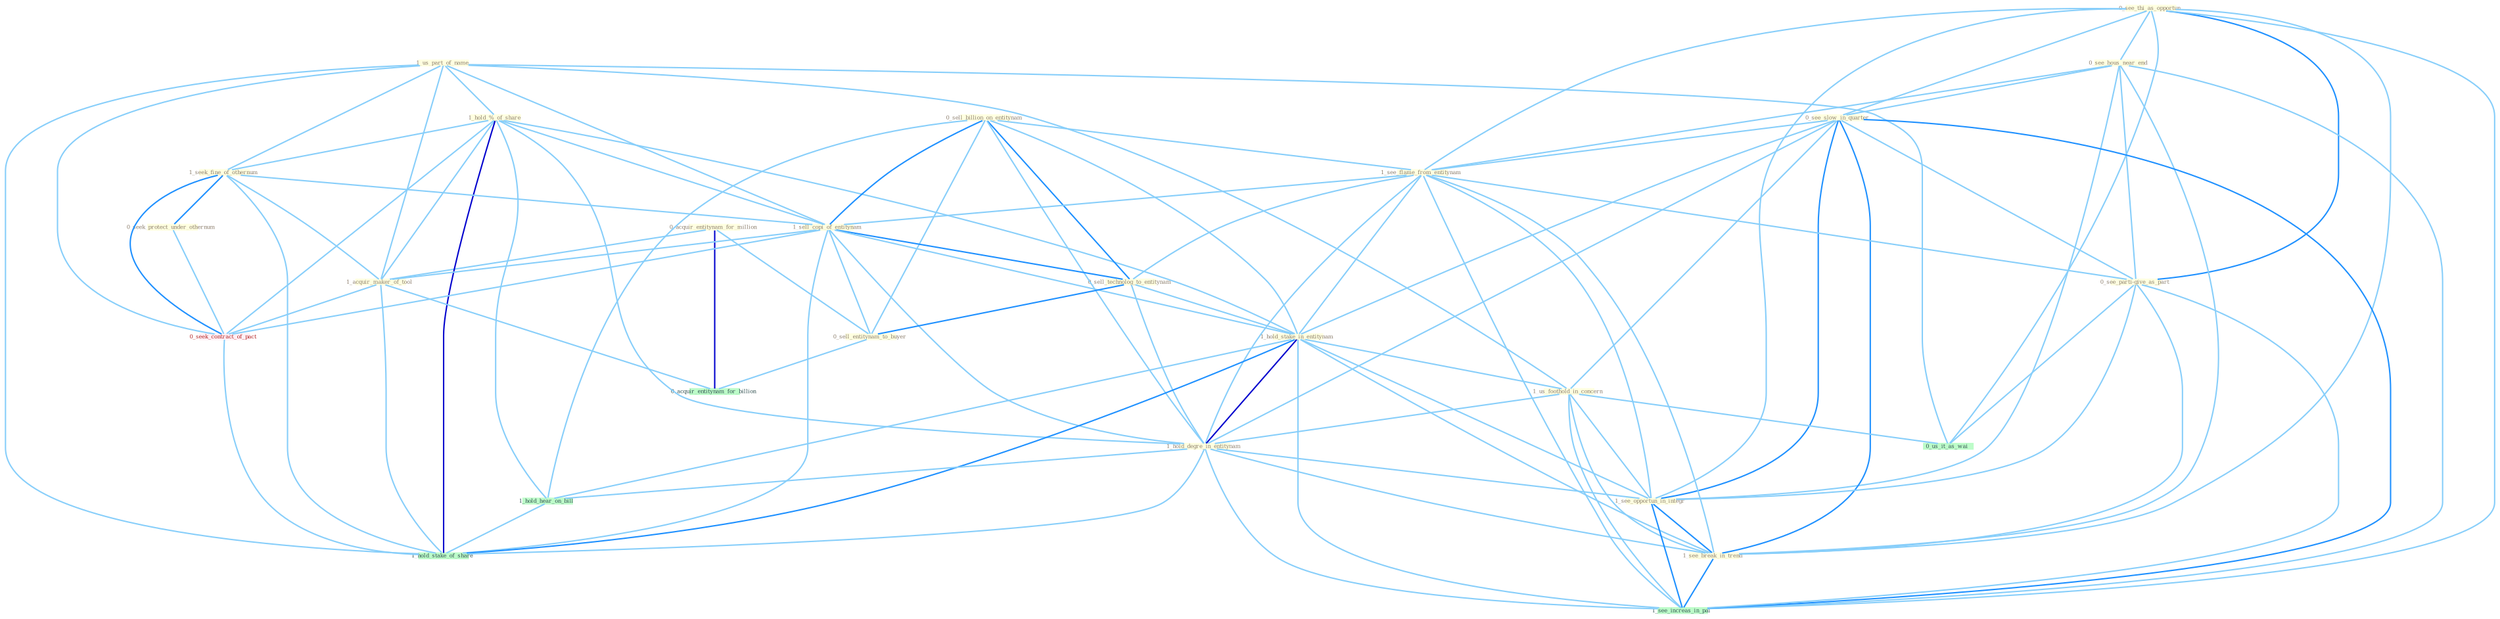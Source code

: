 Graph G{ 
    node
    [shape=polygon,style=filled,width=.5,height=.06,color="#BDFCC9",fixedsize=true,fontsize=4,
    fontcolor="#2f4f4f"];
    {node
    [color="#ffffe0", fontcolor="#8b7d6b"] "1_us_part_of_name " "0_acquir_entitynam_for_million " "1_hold_%_of_share " "1_seek_fine_of_othernum " "0_see_thi_as_opportun " "0_see_hous_near_end " "0_sell_billion_on_entitynam " "0_see_slow_in_quarter " "1_see_flame_from_entitynam " "1_sell_copi_of_entitynam " "0_see_parti-give_as_part " "0_sell_technolog_to_entitynam " "1_hold_stake_in_entitynam " "1_us_foothold_in_concern " "0_seek_protect_under_othernum " "1_hold_degre_in_entitynam " "0_sell_entitynam_to_buyer " "1_see_opportun_in_integr " "1_acquir_maker_of_tool " "1_see_break_in_trend "}
{node [color="#fff0f5", fontcolor="#b22222"] "0_seek_contract_of_pact "}
edge [color="#B0E2FF"];

	"1_us_part_of_name " -- "1_hold_%_of_share " [w="1", color="#87cefa" ];
	"1_us_part_of_name " -- "1_seek_fine_of_othernum " [w="1", color="#87cefa" ];
	"1_us_part_of_name " -- "1_sell_copi_of_entitynam " [w="1", color="#87cefa" ];
	"1_us_part_of_name " -- "1_us_foothold_in_concern " [w="1", color="#87cefa" ];
	"1_us_part_of_name " -- "1_acquir_maker_of_tool " [w="1", color="#87cefa" ];
	"1_us_part_of_name " -- "0_seek_contract_of_pact " [w="1", color="#87cefa" ];
	"1_us_part_of_name " -- "0_us_it_as_wai " [w="1", color="#87cefa" ];
	"1_us_part_of_name " -- "1_hold_stake_of_share " [w="1", color="#87cefa" ];
	"0_acquir_entitynam_for_million " -- "0_sell_entitynam_to_buyer " [w="1", color="#87cefa" ];
	"0_acquir_entitynam_for_million " -- "1_acquir_maker_of_tool " [w="1", color="#87cefa" ];
	"0_acquir_entitynam_for_million " -- "0_acquir_entitynam_for_billion " [w="3", color="#0000cd" , len=0.6];
	"1_hold_%_of_share " -- "1_seek_fine_of_othernum " [w="1", color="#87cefa" ];
	"1_hold_%_of_share " -- "1_sell_copi_of_entitynam " [w="1", color="#87cefa" ];
	"1_hold_%_of_share " -- "1_hold_stake_in_entitynam " [w="1", color="#87cefa" ];
	"1_hold_%_of_share " -- "1_hold_degre_in_entitynam " [w="1", color="#87cefa" ];
	"1_hold_%_of_share " -- "1_acquir_maker_of_tool " [w="1", color="#87cefa" ];
	"1_hold_%_of_share " -- "0_seek_contract_of_pact " [w="1", color="#87cefa" ];
	"1_hold_%_of_share " -- "1_hold_hear_on_bill " [w="1", color="#87cefa" ];
	"1_hold_%_of_share " -- "1_hold_stake_of_share " [w="3", color="#0000cd" , len=0.6];
	"1_seek_fine_of_othernum " -- "1_sell_copi_of_entitynam " [w="1", color="#87cefa" ];
	"1_seek_fine_of_othernum " -- "0_seek_protect_under_othernum " [w="2", color="#1e90ff" , len=0.8];
	"1_seek_fine_of_othernum " -- "1_acquir_maker_of_tool " [w="1", color="#87cefa" ];
	"1_seek_fine_of_othernum " -- "0_seek_contract_of_pact " [w="2", color="#1e90ff" , len=0.8];
	"1_seek_fine_of_othernum " -- "1_hold_stake_of_share " [w="1", color="#87cefa" ];
	"0_see_thi_as_opportun " -- "0_see_hous_near_end " [w="1", color="#87cefa" ];
	"0_see_thi_as_opportun " -- "0_see_slow_in_quarter " [w="1", color="#87cefa" ];
	"0_see_thi_as_opportun " -- "1_see_flame_from_entitynam " [w="1", color="#87cefa" ];
	"0_see_thi_as_opportun " -- "0_see_parti-give_as_part " [w="2", color="#1e90ff" , len=0.8];
	"0_see_thi_as_opportun " -- "1_see_opportun_in_integr " [w="1", color="#87cefa" ];
	"0_see_thi_as_opportun " -- "1_see_break_in_trend " [w="1", color="#87cefa" ];
	"0_see_thi_as_opportun " -- "0_us_it_as_wai " [w="1", color="#87cefa" ];
	"0_see_thi_as_opportun " -- "1_see_increas_in_pai " [w="1", color="#87cefa" ];
	"0_see_hous_near_end " -- "0_see_slow_in_quarter " [w="1", color="#87cefa" ];
	"0_see_hous_near_end " -- "1_see_flame_from_entitynam " [w="1", color="#87cefa" ];
	"0_see_hous_near_end " -- "0_see_parti-give_as_part " [w="1", color="#87cefa" ];
	"0_see_hous_near_end " -- "1_see_opportun_in_integr " [w="1", color="#87cefa" ];
	"0_see_hous_near_end " -- "1_see_break_in_trend " [w="1", color="#87cefa" ];
	"0_see_hous_near_end " -- "1_see_increas_in_pai " [w="1", color="#87cefa" ];
	"0_sell_billion_on_entitynam " -- "1_see_flame_from_entitynam " [w="1", color="#87cefa" ];
	"0_sell_billion_on_entitynam " -- "1_sell_copi_of_entitynam " [w="2", color="#1e90ff" , len=0.8];
	"0_sell_billion_on_entitynam " -- "0_sell_technolog_to_entitynam " [w="2", color="#1e90ff" , len=0.8];
	"0_sell_billion_on_entitynam " -- "1_hold_stake_in_entitynam " [w="1", color="#87cefa" ];
	"0_sell_billion_on_entitynam " -- "1_hold_degre_in_entitynam " [w="1", color="#87cefa" ];
	"0_sell_billion_on_entitynam " -- "0_sell_entitynam_to_buyer " [w="1", color="#87cefa" ];
	"0_sell_billion_on_entitynam " -- "1_hold_hear_on_bill " [w="1", color="#87cefa" ];
	"0_see_slow_in_quarter " -- "1_see_flame_from_entitynam " [w="1", color="#87cefa" ];
	"0_see_slow_in_quarter " -- "0_see_parti-give_as_part " [w="1", color="#87cefa" ];
	"0_see_slow_in_quarter " -- "1_hold_stake_in_entitynam " [w="1", color="#87cefa" ];
	"0_see_slow_in_quarter " -- "1_us_foothold_in_concern " [w="1", color="#87cefa" ];
	"0_see_slow_in_quarter " -- "1_hold_degre_in_entitynam " [w="1", color="#87cefa" ];
	"0_see_slow_in_quarter " -- "1_see_opportun_in_integr " [w="2", color="#1e90ff" , len=0.8];
	"0_see_slow_in_quarter " -- "1_see_break_in_trend " [w="2", color="#1e90ff" , len=0.8];
	"0_see_slow_in_quarter " -- "1_see_increas_in_pai " [w="2", color="#1e90ff" , len=0.8];
	"1_see_flame_from_entitynam " -- "1_sell_copi_of_entitynam " [w="1", color="#87cefa" ];
	"1_see_flame_from_entitynam " -- "0_see_parti-give_as_part " [w="1", color="#87cefa" ];
	"1_see_flame_from_entitynam " -- "0_sell_technolog_to_entitynam " [w="1", color="#87cefa" ];
	"1_see_flame_from_entitynam " -- "1_hold_stake_in_entitynam " [w="1", color="#87cefa" ];
	"1_see_flame_from_entitynam " -- "1_hold_degre_in_entitynam " [w="1", color="#87cefa" ];
	"1_see_flame_from_entitynam " -- "1_see_opportun_in_integr " [w="1", color="#87cefa" ];
	"1_see_flame_from_entitynam " -- "1_see_break_in_trend " [w="1", color="#87cefa" ];
	"1_see_flame_from_entitynam " -- "1_see_increas_in_pai " [w="1", color="#87cefa" ];
	"1_sell_copi_of_entitynam " -- "0_sell_technolog_to_entitynam " [w="2", color="#1e90ff" , len=0.8];
	"1_sell_copi_of_entitynam " -- "1_hold_stake_in_entitynam " [w="1", color="#87cefa" ];
	"1_sell_copi_of_entitynam " -- "1_hold_degre_in_entitynam " [w="1", color="#87cefa" ];
	"1_sell_copi_of_entitynam " -- "0_sell_entitynam_to_buyer " [w="1", color="#87cefa" ];
	"1_sell_copi_of_entitynam " -- "1_acquir_maker_of_tool " [w="1", color="#87cefa" ];
	"1_sell_copi_of_entitynam " -- "0_seek_contract_of_pact " [w="1", color="#87cefa" ];
	"1_sell_copi_of_entitynam " -- "1_hold_stake_of_share " [w="1", color="#87cefa" ];
	"0_see_parti-give_as_part " -- "1_see_opportun_in_integr " [w="1", color="#87cefa" ];
	"0_see_parti-give_as_part " -- "1_see_break_in_trend " [w="1", color="#87cefa" ];
	"0_see_parti-give_as_part " -- "0_us_it_as_wai " [w="1", color="#87cefa" ];
	"0_see_parti-give_as_part " -- "1_see_increas_in_pai " [w="1", color="#87cefa" ];
	"0_sell_technolog_to_entitynam " -- "1_hold_stake_in_entitynam " [w="1", color="#87cefa" ];
	"0_sell_technolog_to_entitynam " -- "1_hold_degre_in_entitynam " [w="1", color="#87cefa" ];
	"0_sell_technolog_to_entitynam " -- "0_sell_entitynam_to_buyer " [w="2", color="#1e90ff" , len=0.8];
	"1_hold_stake_in_entitynam " -- "1_us_foothold_in_concern " [w="1", color="#87cefa" ];
	"1_hold_stake_in_entitynam " -- "1_hold_degre_in_entitynam " [w="3", color="#0000cd" , len=0.6];
	"1_hold_stake_in_entitynam " -- "1_see_opportun_in_integr " [w="1", color="#87cefa" ];
	"1_hold_stake_in_entitynam " -- "1_see_break_in_trend " [w="1", color="#87cefa" ];
	"1_hold_stake_in_entitynam " -- "1_see_increas_in_pai " [w="1", color="#87cefa" ];
	"1_hold_stake_in_entitynam " -- "1_hold_hear_on_bill " [w="1", color="#87cefa" ];
	"1_hold_stake_in_entitynam " -- "1_hold_stake_of_share " [w="2", color="#1e90ff" , len=0.8];
	"1_us_foothold_in_concern " -- "1_hold_degre_in_entitynam " [w="1", color="#87cefa" ];
	"1_us_foothold_in_concern " -- "1_see_opportun_in_integr " [w="1", color="#87cefa" ];
	"1_us_foothold_in_concern " -- "1_see_break_in_trend " [w="1", color="#87cefa" ];
	"1_us_foothold_in_concern " -- "0_us_it_as_wai " [w="1", color="#87cefa" ];
	"1_us_foothold_in_concern " -- "1_see_increas_in_pai " [w="1", color="#87cefa" ];
	"0_seek_protect_under_othernum " -- "0_seek_contract_of_pact " [w="1", color="#87cefa" ];
	"1_hold_degre_in_entitynam " -- "1_see_opportun_in_integr " [w="1", color="#87cefa" ];
	"1_hold_degre_in_entitynam " -- "1_see_break_in_trend " [w="1", color="#87cefa" ];
	"1_hold_degre_in_entitynam " -- "1_see_increas_in_pai " [w="1", color="#87cefa" ];
	"1_hold_degre_in_entitynam " -- "1_hold_hear_on_bill " [w="1", color="#87cefa" ];
	"1_hold_degre_in_entitynam " -- "1_hold_stake_of_share " [w="1", color="#87cefa" ];
	"0_sell_entitynam_to_buyer " -- "0_acquir_entitynam_for_billion " [w="1", color="#87cefa" ];
	"1_see_opportun_in_integr " -- "1_see_break_in_trend " [w="2", color="#1e90ff" , len=0.8];
	"1_see_opportun_in_integr " -- "1_see_increas_in_pai " [w="2", color="#1e90ff" , len=0.8];
	"1_acquir_maker_of_tool " -- "0_seek_contract_of_pact " [w="1", color="#87cefa" ];
	"1_acquir_maker_of_tool " -- "0_acquir_entitynam_for_billion " [w="1", color="#87cefa" ];
	"1_acquir_maker_of_tool " -- "1_hold_stake_of_share " [w="1", color="#87cefa" ];
	"1_see_break_in_trend " -- "1_see_increas_in_pai " [w="2", color="#1e90ff" , len=0.8];
	"0_seek_contract_of_pact " -- "1_hold_stake_of_share " [w="1", color="#87cefa" ];
	"1_hold_hear_on_bill " -- "1_hold_stake_of_share " [w="1", color="#87cefa" ];
}